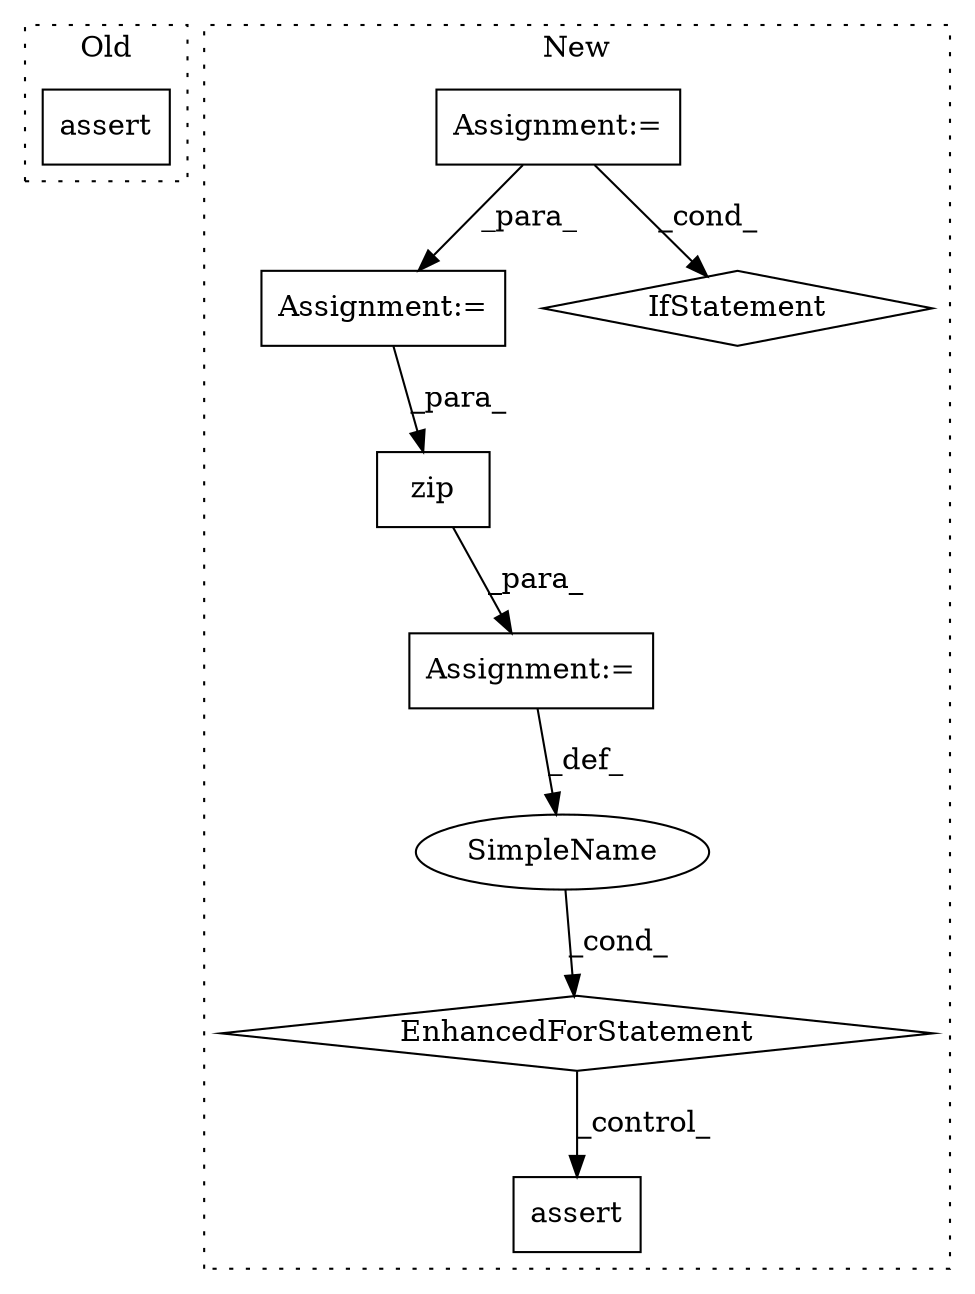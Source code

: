 digraph G {
subgraph cluster0 {
1 [label="assert" a="6" s="2609" l="7" shape="box"];
label = "Old";
style="dotted";
}
subgraph cluster1 {
2 [label="zip" a="32" s="3500,3556" l="4,1" shape="box"];
3 [label="Assignment:=" a="7" s="3149" l="1" shape="box"];
4 [label="assert" a="32" s="3604,3632" l="16,1" shape="box"];
5 [label="Assignment:=" a="7" s="3419,3557" l="68,2" shape="box"];
6 [label="EnhancedForStatement" a="70" s="3419,3557" l="68,2" shape="diamond"];
7 [label="SimpleName" a="42" s="3495" l="2" shape="ellipse"];
8 [label="Assignment:=" a="7" s="3393" l="2" shape="box"];
9 [label="IfStatement" a="25" s="3296,3325" l="4,2" shape="diamond"];
label = "New";
style="dotted";
}
2 -> 5 [label="_para_"];
3 -> 9 [label="_cond_"];
3 -> 8 [label="_para_"];
5 -> 7 [label="_def_"];
6 -> 4 [label="_control_"];
7 -> 6 [label="_cond_"];
8 -> 2 [label="_para_"];
}